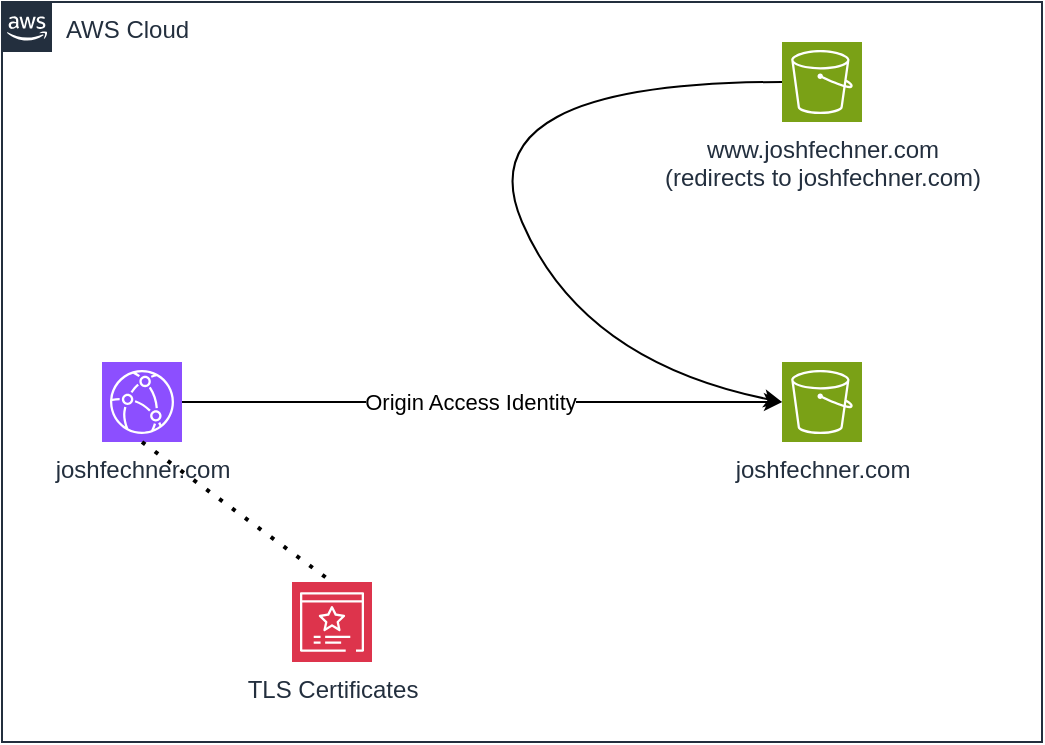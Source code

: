 <mxfile version="23.1.6" type="github">
  <diagram name="Page-1" id="YxB6TX3a-NYm5VLdID2g">
    <mxGraphModel dx="1230" dy="682" grid="1" gridSize="10" guides="1" tooltips="1" connect="1" arrows="1" fold="1" page="1" pageScale="1" pageWidth="850" pageHeight="1100" math="0" shadow="0">
      <root>
        <mxCell id="0" />
        <mxCell id="1" parent="0" />
        <mxCell id="MC5gnBC-uNVqQ3144tTg-1" value="AWS Cloud" style="points=[[0,0],[0.25,0],[0.5,0],[0.75,0],[1,0],[1,0.25],[1,0.5],[1,0.75],[1,1],[0.75,1],[0.5,1],[0.25,1],[0,1],[0,0.75],[0,0.5],[0,0.25]];outlineConnect=0;gradientColor=none;html=1;whiteSpace=wrap;fontSize=12;fontStyle=0;container=1;pointerEvents=0;collapsible=0;recursiveResize=0;shape=mxgraph.aws4.group;grIcon=mxgraph.aws4.group_aws_cloud_alt;strokeColor=#232F3E;fillColor=none;verticalAlign=top;align=left;spacingLeft=30;fontColor=#232F3E;dashed=0;" vertex="1" parent="1">
          <mxGeometry x="40" y="40" width="520" height="370" as="geometry" />
        </mxCell>
        <mxCell id="MC5gnBC-uNVqQ3144tTg-2" value="www.joshfechner.com&lt;br&gt;(redirects to joshfechner.com)" style="sketch=0;points=[[0,0,0],[0.25,0,0],[0.5,0,0],[0.75,0,0],[1,0,0],[0,1,0],[0.25,1,0],[0.5,1,0],[0.75,1,0],[1,1,0],[0,0.25,0],[0,0.5,0],[0,0.75,0],[1,0.25,0],[1,0.5,0],[1,0.75,0]];outlineConnect=0;fontColor=#232F3E;fillColor=#7AA116;strokeColor=#ffffff;dashed=0;verticalLabelPosition=bottom;verticalAlign=top;align=center;html=1;fontSize=12;fontStyle=0;aspect=fixed;shape=mxgraph.aws4.resourceIcon;resIcon=mxgraph.aws4.s3;" vertex="1" parent="MC5gnBC-uNVqQ3144tTg-1">
          <mxGeometry x="390" y="20" width="40" height="40" as="geometry" />
        </mxCell>
        <mxCell id="MC5gnBC-uNVqQ3144tTg-3" value="joshfechner.com" style="sketch=0;points=[[0,0,0],[0.25,0,0],[0.5,0,0],[0.75,0,0],[1,0,0],[0,1,0],[0.25,1,0],[0.5,1,0],[0.75,1,0],[1,1,0],[0,0.25,0],[0,0.5,0],[0,0.75,0],[1,0.25,0],[1,0.5,0],[1,0.75,0]];outlineConnect=0;fontColor=#232F3E;fillColor=#8C4FFF;strokeColor=#ffffff;dashed=0;verticalLabelPosition=bottom;verticalAlign=top;align=center;html=1;fontSize=12;fontStyle=0;aspect=fixed;shape=mxgraph.aws4.resourceIcon;resIcon=mxgraph.aws4.cloudfront;" vertex="1" parent="MC5gnBC-uNVqQ3144tTg-1">
          <mxGeometry x="50" y="180" width="40" height="40" as="geometry" />
        </mxCell>
        <mxCell id="MC5gnBC-uNVqQ3144tTg-6" value="joshfechner.com" style="sketch=0;points=[[0,0,0],[0.25,0,0],[0.5,0,0],[0.75,0,0],[1,0,0],[0,1,0],[0.25,1,0],[0.5,1,0],[0.75,1,0],[1,1,0],[0,0.25,0],[0,0.5,0],[0,0.75,0],[1,0.25,0],[1,0.5,0],[1,0.75,0]];outlineConnect=0;fontColor=#232F3E;fillColor=#7AA116;strokeColor=#ffffff;dashed=0;verticalLabelPosition=bottom;verticalAlign=top;align=center;html=1;fontSize=12;fontStyle=0;aspect=fixed;shape=mxgraph.aws4.resourceIcon;resIcon=mxgraph.aws4.s3;" vertex="1" parent="MC5gnBC-uNVqQ3144tTg-1">
          <mxGeometry x="390" y="180" width="40" height="40" as="geometry" />
        </mxCell>
        <mxCell id="MC5gnBC-uNVqQ3144tTg-8" value="" style="curved=1;endArrow=classic;html=1;rounded=0;exitX=0;exitY=0.5;exitDx=0;exitDy=0;exitPerimeter=0;entryX=0;entryY=0.5;entryDx=0;entryDy=0;entryPerimeter=0;" edge="1" parent="MC5gnBC-uNVqQ3144tTg-1" source="MC5gnBC-uNVqQ3144tTg-2" target="MC5gnBC-uNVqQ3144tTg-6">
          <mxGeometry width="50" height="50" relative="1" as="geometry">
            <mxPoint x="250" y="550" as="sourcePoint" />
            <mxPoint x="300" y="500" as="targetPoint" />
            <Array as="points">
              <mxPoint x="230" y="40" />
              <mxPoint x="290" y="180" />
            </Array>
          </mxGeometry>
        </mxCell>
        <mxCell id="MC5gnBC-uNVqQ3144tTg-10" value="" style="endArrow=classic;html=1;rounded=0;exitX=1;exitY=0.5;exitDx=0;exitDy=0;exitPerimeter=0;entryX=0;entryY=0.5;entryDx=0;entryDy=0;entryPerimeter=0;" edge="1" parent="MC5gnBC-uNVqQ3144tTg-1" source="MC5gnBC-uNVqQ3144tTg-3" target="MC5gnBC-uNVqQ3144tTg-6">
          <mxGeometry width="50" height="50" relative="1" as="geometry">
            <mxPoint x="250" y="550" as="sourcePoint" />
            <mxPoint x="300" y="500" as="targetPoint" />
          </mxGeometry>
        </mxCell>
        <mxCell id="MC5gnBC-uNVqQ3144tTg-13" value="Origin Access Identity" style="edgeLabel;html=1;align=center;verticalAlign=middle;resizable=0;points=[];" vertex="1" connectable="0" parent="MC5gnBC-uNVqQ3144tTg-10">
          <mxGeometry x="-0.045" relative="1" as="geometry">
            <mxPoint as="offset" />
          </mxGeometry>
        </mxCell>
        <mxCell id="MC5gnBC-uNVqQ3144tTg-11" value="TLS Certificates" style="sketch=0;points=[[0,0,0],[0.25,0,0],[0.5,0,0],[0.75,0,0],[1,0,0],[0,1,0],[0.25,1,0],[0.5,1,0],[0.75,1,0],[1,1,0],[0,0.25,0],[0,0.5,0],[0,0.75,0],[1,0.25,0],[1,0.5,0],[1,0.75,0]];outlineConnect=0;fontColor=#232F3E;fillColor=#DD344C;strokeColor=#ffffff;dashed=0;verticalLabelPosition=bottom;verticalAlign=top;align=center;html=1;fontSize=12;fontStyle=0;aspect=fixed;shape=mxgraph.aws4.resourceIcon;resIcon=mxgraph.aws4.certificate_manager_3;" vertex="1" parent="MC5gnBC-uNVqQ3144tTg-1">
          <mxGeometry x="145" y="290" width="40" height="40" as="geometry" />
        </mxCell>
        <mxCell id="MC5gnBC-uNVqQ3144tTg-12" value="" style="endArrow=none;dashed=1;html=1;dashPattern=1 3;strokeWidth=2;rounded=0;exitX=0.5;exitY=1;exitDx=0;exitDy=0;exitPerimeter=0;entryX=0.5;entryY=0;entryDx=0;entryDy=0;entryPerimeter=0;" edge="1" parent="MC5gnBC-uNVqQ3144tTg-1" source="MC5gnBC-uNVqQ3144tTg-3" target="MC5gnBC-uNVqQ3144tTg-11">
          <mxGeometry width="50" height="50" relative="1" as="geometry">
            <mxPoint x="-50" y="280" as="sourcePoint" />
            <mxPoint y="230" as="targetPoint" />
          </mxGeometry>
        </mxCell>
      </root>
    </mxGraphModel>
  </diagram>
</mxfile>
